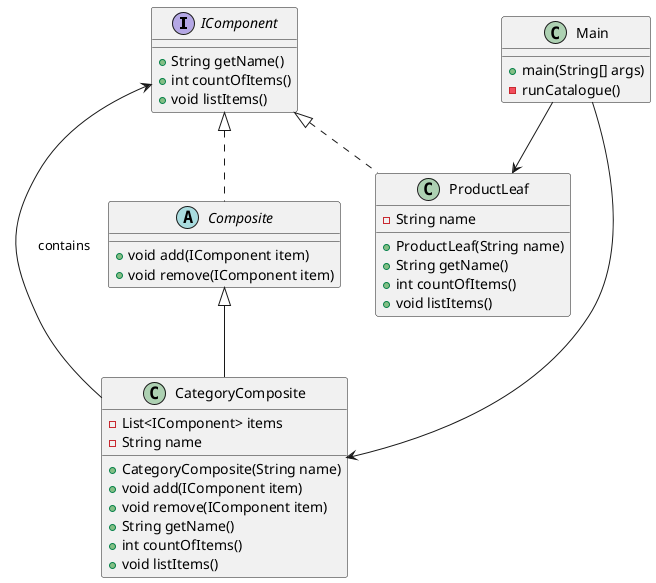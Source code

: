 @startuml
' Інтерфейси
interface IComponent {
    +String getName()
    +int countOfItems()
    +void listItems()
}

' Абстрактний клас Composite
abstract class Composite {
    +void add(IComponent item)
    +void remove(IComponent item)
}

' Класи, що реалізують IComponent
class ProductLeaf {
    -String name
    +ProductLeaf(String name)
    +String getName()
    +int countOfItems()
    +void listItems()
}

class CategoryComposite {
    -List<IComponent> items
    -String name
    +CategoryComposite(String name)
    +void add(IComponent item)
    +void remove(IComponent item)
    +String getName()
    +int countOfItems()
    +void listItems()
}

class Main {
    +main(String[] args)
    -runCatalogue()
}

' Відносини
IComponent <|.. Composite
IComponent <|.. ProductLeaf
Composite <|-- CategoryComposite
CategoryComposite --> IComponent : contains
Main --> CategoryComposite
Main --> ProductLeaf
@enduml
